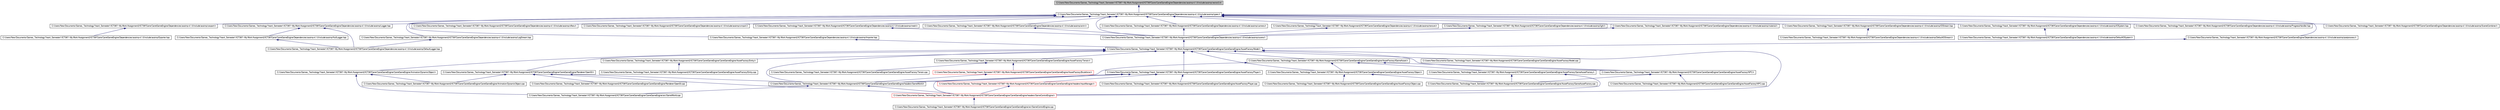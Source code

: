 digraph G
{
  bgcolor="transparent";
  edge [fontname="FreeSans",fontsize=10,labelfontname="FreeSans",labelfontsize=10];
  node [fontname="FreeSans",fontsize=10,shape=record];
  Node1 [label="C:/Users/New/Documents/Games_Technology/Year4_Semester1/ICT397/~My Work/Assignment2/ICT397Carre/CarreGameEngine/Dependencies/assimp-4.1.0/include/assimp/vector2.inl",height=0.2,width=0.4,color="black", fillcolor="grey75", style="filled" fontcolor="black"];
  Node1 -> Node2 [dir=back,color="midnightblue",fontsize=10,style="solid"];
  Node2 [label="C:/Users/New/Documents/Games_Technology/Year4_Semester1/ICT397/~My Work/Assignment2/ICT397Carre/CarreGameEngine/Dependencies/assimp-4.1.0/include/assimp/types.h",height=0.2,width=0.4,color="black",URL="$types_8h.html"];
  Node2 -> Node3 [dir=back,color="midnightblue",fontsize=10,style="solid"];
  Node3 [label="C:/Users/New/Documents/Games_Technology/Year4_Semester1/ICT397/~My Work/Assignment2/ICT397Carre/CarreGameEngine/Dependencies/assimp-4.1.0/include/assimp/anim.h",height=0.2,width=0.4,color="black",URL="$anim_8h.html",tooltip="Defines the data structures in which the imported animations are returned."];
  Node3 -> Node4 [dir=back,color="midnightblue",fontsize=10,style="solid"];
  Node4 [label="C:/Users/New/Documents/Games_Technology/Year4_Semester1/ICT397/~My Work/Assignment2/ICT397Carre/CarreGameEngine/Dependencies/assimp-4.1.0/include/assimp/scene.h",height=0.2,width=0.4,color="black",URL="$scene_8h.html",tooltip="Defines the data structures in which the imported scene is returned."];
  Node4 -> Node5 [dir=back,color="midnightblue",fontsize=10,style="solid"];
  Node5 [label="C:/Users/New/Documents/Games_Technology/Year4_Semester1/ICT397/~My Work/Assignment2/ICT397Carre/CarreGameEngine/CarreGameEngine/AssetFactory/Model.h",height=0.2,width=0.4,color="black",URL="$_model_8h-source.html"];
  Node5 -> Node6 [dir=back,color="midnightblue",fontsize=10,style="solid"];
  Node6 [label="C:/Users/New/Documents/Games_Technology/Year4_Semester1/ICT397/~My Work/Assignment2/ICT397Carre/CarreGameEngine/CarreGameEngine/Animation/DynamicObject.h",height=0.2,width=0.4,color="black",URL="$_dynamic_object_8h-source.html"];
  Node6 -> Node7 [dir=back,color="midnightblue",fontsize=10,style="solid"];
  Node7 [label="C:/Users/New/Documents/Games_Technology/Year4_Semester1/ICT397/~My Work/Assignment2/ICT397Carre/CarreGameEngine/CarreGameEngine/Animation/DynamicObject.cpp",height=0.2,width=0.4,color="black",URL="$_dynamic_object_8cpp-source.html"];
  Node6 -> Node8 [dir=back,color="midnightblue",fontsize=10,style="solid"];
  Node8 [label="C:/Users/New/Documents/Games_Technology/Year4_Semester1/ICT397/~My Work/Assignment2/ICT397Carre/CarreGameEngine/CarreGameEngine/src/GameWorld.cpp",height=0.2,width=0.4,color="black",URL="$_game_world_8cpp-source.html"];
  Node5 -> Node9 [dir=back,color="midnightblue",fontsize=10,style="solid"];
  Node9 [label="C:/Users/New/Documents/Games_Technology/Year4_Semester1/ICT397/~My Work/Assignment2/ICT397Carre/CarreGameEngine/CarreGameEngine/Renderer/OpenGl.h",height=0.2,width=0.4,color="black",URL="$_open_gl_8h-source.html"];
  Node9 -> Node7 [dir=back,color="midnightblue",fontsize=10,style="solid"];
  Node9 -> Node10 [dir=back,color="midnightblue",fontsize=10,style="solid"];
  Node10 [label="C:/Users/New/Documents/Games_Technology/Year4_Semester1/ICT397/~My Work/Assignment2/ICT397Carre/CarreGameEngine/CarreGameEngine/headers/GameWorld.h",height=0.2,width=0.4,color="black",URL="$_game_world_8h-source.html"];
  Node10 -> Node11 [dir=back,color="midnightblue",fontsize=10,style="solid"];
  Node11 [label="C:/Users/New/Documents/Games_Technology/Year4_Semester1/ICT397/~My Work/Assignment2/ICT397Carre/CarreGameEngine/CarreGameEngine/headers/GameControlEngine.h",height=0.2,width=0.4,color="red",URL="$_game_control_engine_8h-source.html"];
  Node11 -> Node12 [dir=back,color="midnightblue",fontsize=10,style="solid"];
  Node12 [label="C:/Users/New/Documents/Games_Technology/Year4_Semester1/ICT397/~My Work/Assignment2/ICT397Carre/CarreGameEngine/CarreGameEngine/src/GameControlEngine.cpp",height=0.2,width=0.4,color="black",URL="$_game_control_engine_8cpp-source.html"];
  Node10 -> Node8 [dir=back,color="midnightblue",fontsize=10,style="solid"];
  Node9 -> Node11 [dir=back,color="midnightblue",fontsize=10,style="solid"];
  Node9 -> Node13 [dir=back,color="midnightblue",fontsize=10,style="solid"];
  Node13 [label="C:/Users/New/Documents/Games_Technology/Year4_Semester1/ICT397/~My Work/Assignment2/ICT397Carre/CarreGameEngine/CarreGameEngine/Renderer/OpenGl.cpp",height=0.2,width=0.4,color="black",URL="$_open_gl_8cpp-source.html"];
  Node5 -> Node14 [dir=back,color="midnightblue",fontsize=10,style="solid"];
  Node14 [label="C:/Users/New/Documents/Games_Technology/Year4_Semester1/ICT397/~My Work/Assignment2/ICT397Carre/CarreGameEngine/CarreGameEngine/AssetFactory/Terrain.h",height=0.2,width=0.4,color="black",URL="$_terrain_8h-source.html"];
  Node14 -> Node15 [dir=back,color="midnightblue",fontsize=10,style="solid"];
  Node15 [label="C:/Users/New/Documents/Games_Technology/Year4_Semester1/ICT397/~My Work/Assignment2/ICT397Carre/CarreGameEngine/CarreGameEngine/AssetFactory/Bruteforce.h",height=0.2,width=0.4,color="red",URL="$_bruteforce_8h-source.html"];
  Node15 -> Node10 [dir=back,color="midnightblue",fontsize=10,style="solid"];
  Node14 -> Node16 [dir=back,color="midnightblue",fontsize=10,style="solid"];
  Node16 [label="C:/Users/New/Documents/Games_Technology/Year4_Semester1/ICT397/~My Work/Assignment2/ICT397Carre/CarreGameEngine/CarreGameEngine/AssetFactory/Terrain.cpp",height=0.2,width=0.4,color="black",URL="$_terrain_8cpp-source.html"];
  Node5 -> Node17 [dir=back,color="midnightblue",fontsize=10,style="solid"];
  Node17 [label="C:/Users/New/Documents/Games_Technology/Year4_Semester1/ICT397/~My Work/Assignment2/ICT397Carre/CarreGameEngine/CarreGameEngine/AssetFactory/Entity.h",height=0.2,width=0.4,color="black",URL="$_entity_8h-source.html"];
  Node17 -> Node18 [dir=back,color="midnightblue",fontsize=10,style="solid"];
  Node18 [label="C:/Users/New/Documents/Games_Technology/Year4_Semester1/ICT397/~My Work/Assignment2/ICT397Carre/CarreGameEngine/CarreGameEngine/AssetFactory/Entity.cpp",height=0.2,width=0.4,color="black",URL="$_entity_8cpp-source.html"];
  Node5 -> Node19 [dir=back,color="midnightblue",fontsize=10,style="solid"];
  Node19 [label="C:/Users/New/Documents/Games_Technology/Year4_Semester1/ICT397/~My Work/Assignment2/ICT397Carre/CarreGameEngine/CarreGameEngine/AssetFactory/IGameAsset.h",height=0.2,width=0.4,color="black",URL="$_i_game_asset_8h-source.html"];
  Node19 -> Node20 [dir=back,color="midnightblue",fontsize=10,style="solid"];
  Node20 [label="C:/Users/New/Documents/Games_Technology/Year4_Semester1/ICT397/~My Work/Assignment2/ICT397Carre/CarreGameEngine/CarreGameEngine/AssetFactory/GameAssetFactory.h",height=0.2,width=0.4,color="black",URL="$_game_asset_factory_8h-source.html"];
  Node20 -> Node21 [dir=back,color="midnightblue",fontsize=10,style="solid"];
  Node21 [label="C:/Users/New/Documents/Games_Technology/Year4_Semester1/ICT397/~My Work/Assignment2/ICT397Carre/CarreGameEngine/CarreGameEngine/AssetFactory/GameAssetFactory.cpp",height=0.2,width=0.4,color="black",URL="$_game_asset_factory_8cpp-source.html"];
  Node20 -> Node11 [dir=back,color="midnightblue",fontsize=10,style="solid"];
  Node19 -> Node22 [dir=back,color="midnightblue",fontsize=10,style="solid"];
  Node22 [label="C:/Users/New/Documents/Games_Technology/Year4_Semester1/ICT397/~My Work/Assignment2/ICT397Carre/CarreGameEngine/CarreGameEngine/AssetFactory/Object.h",height=0.2,width=0.4,color="black",URL="$_object_8h-source.html"];
  Node22 -> Node21 [dir=back,color="midnightblue",fontsize=10,style="solid"];
  Node22 -> Node23 [dir=back,color="midnightblue",fontsize=10,style="solid"];
  Node23 [label="C:/Users/New/Documents/Games_Technology/Year4_Semester1/ICT397/~My Work/Assignment2/ICT397Carre/CarreGameEngine/CarreGameEngine/AssetFactory/Object.cpp",height=0.2,width=0.4,color="black",URL="$_object_8cpp-source.html"];
  Node19 -> Node24 [dir=back,color="midnightblue",fontsize=10,style="solid"];
  Node24 [label="C:/Users/New/Documents/Games_Technology/Year4_Semester1/ICT397/~My Work/Assignment2/ICT397Carre/CarreGameEngine/CarreGameEngine/AssetFactory/NPC.h",height=0.2,width=0.4,color="black",URL="$_n_p_c_8h-source.html"];
  Node24 -> Node21 [dir=back,color="midnightblue",fontsize=10,style="solid"];
  Node24 -> Node25 [dir=back,color="midnightblue",fontsize=10,style="solid"];
  Node25 [label="C:/Users/New/Documents/Games_Technology/Year4_Semester1/ICT397/~My Work/Assignment2/ICT397Carre/CarreGameEngine/CarreGameEngine/AssetFactory/NPC.cpp",height=0.2,width=0.4,color="black",URL="$_n_p_c_8cpp-source.html"];
  Node19 -> Node10 [dir=back,color="midnightblue",fontsize=10,style="solid"];
  Node5 -> Node22 [dir=back,color="midnightblue",fontsize=10,style="solid"];
  Node5 -> Node24 [dir=back,color="midnightblue",fontsize=10,style="solid"];
  Node5 -> Node26 [dir=back,color="midnightblue",fontsize=10,style="solid"];
  Node26 [label="C:/Users/New/Documents/Games_Technology/Year4_Semester1/ICT397/~My Work/Assignment2/ICT397Carre/CarreGameEngine/CarreGameEngine/AssetFactory/Model.cpp",height=0.2,width=0.4,color="black",URL="$_model_8cpp-source.html"];
  Node5 -> Node27 [dir=back,color="midnightblue",fontsize=10,style="solid"];
  Node27 [label="C:/Users/New/Documents/Games_Technology/Year4_Semester1/ICT397/~My Work/Assignment2/ICT397Carre/CarreGameEngine/CarreGameEngine/AssetFactory/Player.h",height=0.2,width=0.4,color="black",URL="$_player_8h-source.html"];
  Node27 -> Node28 [dir=back,color="midnightblue",fontsize=10,style="solid"];
  Node28 [label="C:/Users/New/Documents/Games_Technology/Year4_Semester1/ICT397/~My Work/Assignment2/ICT397Carre/CarreGameEngine/CarreGameEngine/AssetFactory/Player.cpp",height=0.2,width=0.4,color="black",URL="$_player_8cpp-source.html"];
  Node27 -> Node29 [dir=back,color="midnightblue",fontsize=10,style="solid"];
  Node29 [label="C:/Users/New/Documents/Games_Technology/Year4_Semester1/ICT397/~My Work/Assignment2/ICT397Carre/CarreGameEngine/CarreGameEngine/headers/InputManager.h",height=0.2,width=0.4,color="red",URL="$_input_manager_8h-source.html"];
  Node29 -> Node11 [dir=back,color="midnightblue",fontsize=10,style="solid"];
  Node27 -> Node10 [dir=back,color="midnightblue",fontsize=10,style="solid"];
  Node27 -> Node11 [dir=back,color="midnightblue",fontsize=10,style="solid"];
  Node5 -> Node10 [dir=back,color="midnightblue",fontsize=10,style="solid"];
  Node5 -> Node11 [dir=back,color="midnightblue",fontsize=10,style="solid"];
  Node2 -> Node30 [dir=back,color="midnightblue",fontsize=10,style="solid"];
  Node30 [label="C:/Users/New/Documents/Games_Technology/Year4_Semester1/ICT397/~My Work/Assignment2/ICT397Carre/CarreGameEngine/Dependencies/assimp-4.1.0/include/assimp/camera.h",height=0.2,width=0.4,color="black",URL="$_dependencies_2assimp-4_81_80_2include_2assimp_2_camera_8h-source.html"];
  Node30 -> Node4 [dir=back,color="midnightblue",fontsize=10,style="solid"];
  Node2 -> Node31 [dir=back,color="midnightblue",fontsize=10,style="solid"];
  Node31 [label="C:/Users/New/Documents/Games_Technology/Year4_Semester1/ICT397/~My Work/Assignment2/ICT397Carre/CarreGameEngine/Dependencies/assimp-4.1.0/include/assimp/cexport.h",height=0.2,width=0.4,color="black",URL="$cexport_8h.html",tooltip="Defines the C-API for the Assimp export interface."];
  Node31 -> Node32 [dir=back,color="midnightblue",fontsize=10,style="solid"];
  Node32 [label="C:/Users/New/Documents/Games_Technology/Year4_Semester1/ICT397/~My Work/Assignment2/ICT397Carre/CarreGameEngine/Dependencies/assimp-4.1.0/include/assimp/Exporter.hpp",height=0.2,width=0.4,color="black",URL="$_exporter_8hpp.html",tooltip="Defines the CPP-API for the Assimp export interface."];
  Node2 -> Node33 [dir=back,color="midnightblue",fontsize=10,style="solid"];
  Node33 [label="C:/Users/New/Documents/Games_Technology/Year4_Semester1/ICT397/~My Work/Assignment2/ICT397Carre/CarreGameEngine/Dependencies/assimp-4.1.0/include/assimp/cfileio.h",height=0.2,width=0.4,color="black",URL="$cfileio_8h.html",tooltip="Defines generic C routines to access memory-mapped files."];
  Node2 -> Node34 [dir=back,color="midnightblue",fontsize=10,style="solid"];
  Node34 [label="C:/Users/New/Documents/Games_Technology/Year4_Semester1/ICT397/~My Work/Assignment2/ICT397Carre/CarreGameEngine/Dependencies/assimp-4.1.0/include/assimp/cimport.h",height=0.2,width=0.4,color="black",URL="$cimport_8h.html",tooltip="Defines the C-API to the Open Asset Import Library."];
  Node2 -> Node35 [dir=back,color="midnightblue",fontsize=10,style="solid"];
  Node35 [label="C:/Users/New/Documents/Games_Technology/Year4_Semester1/ICT397/~My Work/Assignment2/ICT397Carre/CarreGameEngine/Dependencies/assimp-4.1.0/include/assimp/Logger.hpp",height=0.2,width=0.4,color="black",URL="$_logger_8hpp.html",tooltip="Abstract base class &#39;Logger&#39;, base of the logging system."];
  Node35 -> Node36 [dir=back,color="midnightblue",fontsize=10,style="solid"];
  Node36 [label="C:/Users/New/Documents/Games_Technology/Year4_Semester1/ICT397/~My Work/Assignment2/ICT397Carre/CarreGameEngine/Dependencies/assimp-4.1.0/include/assimp/DefaultLogger.hpp",height=0.2,width=0.4,color="black",URL="$_default_logger_8hpp.html"];
  Node35 -> Node37 [dir=back,color="midnightblue",fontsize=10,style="solid"];
  Node37 [label="C:/Users/New/Documents/Games_Technology/Year4_Semester1/ICT397/~My Work/Assignment2/ICT397Carre/CarreGameEngine/Dependencies/assimp-4.1.0/include/assimp/NullLogger.hpp",height=0.2,width=0.4,color="black",URL="$_null_logger_8hpp.html",tooltip="Dummy logger."];
  Node37 -> Node36 [dir=back,color="midnightblue",fontsize=10,style="solid"];
  Node2 -> Node38 [dir=back,color="midnightblue",fontsize=10,style="solid"];
  Node38 [label="C:/Users/New/Documents/Games_Technology/Year4_Semester1/ICT397/~My Work/Assignment2/ICT397Carre/CarreGameEngine/Dependencies/assimp-4.1.0/include/assimp/LogStream.hpp",height=0.2,width=0.4,color="black",URL="$_log_stream_8hpp.html",tooltip="Abstract base class &#39;LogStream&#39;, representing an output log stream."];
  Node38 -> Node36 [dir=back,color="midnightblue",fontsize=10,style="solid"];
  Node2 -> Node39 [dir=back,color="midnightblue",fontsize=10,style="solid"];
  Node39 [label="C:/Users/New/Documents/Games_Technology/Year4_Semester1/ICT397/~My Work/Assignment2/ICT397Carre/CarreGameEngine/Dependencies/assimp-4.1.0/include/assimp/Importer.hpp",height=0.2,width=0.4,color="black",URL="$_importer_8hpp.html",tooltip="Defines the C++-API to the Open Asset Import Library."];
  Node39 -> Node5 [dir=back,color="midnightblue",fontsize=10,style="solid"];
  Node2 -> Node40 [dir=back,color="midnightblue",fontsize=10,style="solid"];
  Node40 [label="C:/Users/New/Documents/Games_Technology/Year4_Semester1/ICT397/~My Work/Assignment2/ICT397Carre/CarreGameEngine/Dependencies/assimp-4.1.0/include/assimp/IOStream.hpp",height=0.2,width=0.4,color="black",URL="$_i_o_stream_8hpp.html",tooltip="File I/O wrappers for C++."];
  Node40 -> Node41 [dir=back,color="midnightblue",fontsize=10,style="solid"];
  Node41 [label="C:/Users/New/Documents/Games_Technology/Year4_Semester1/ICT397/~My Work/Assignment2/ICT397Carre/CarreGameEngine/Dependencies/assimp-4.1.0/include/assimp/DefaultIOStream.h",height=0.2,width=0.4,color="black",URL="$_default_i_o_stream_8h-source.html"];
  Node2 -> Node42 [dir=back,color="midnightblue",fontsize=10,style="solid"];
  Node42 [label="C:/Users/New/Documents/Games_Technology/Year4_Semester1/ICT397/~My Work/Assignment2/ICT397Carre/CarreGameEngine/Dependencies/assimp-4.1.0/include/assimp/IOSystem.hpp",height=0.2,width=0.4,color="black",URL="$_i_o_system_8hpp.html",tooltip="File system wrapper for C++. Inherit this class to supply custom file handling logic..."];
  Node42 -> Node43 [dir=back,color="midnightblue",fontsize=10,style="solid"];
  Node43 [label="C:/Users/New/Documents/Games_Technology/Year4_Semester1/ICT397/~My Work/Assignment2/ICT397Carre/CarreGameEngine/Dependencies/assimp-4.1.0/include/assimp/DefaultIOSystem.h",height=0.2,width=0.4,color="black",URL="$_default_i_o_system_8h-source.html"];
  Node2 -> Node44 [dir=back,color="midnightblue",fontsize=10,style="solid"];
  Node44 [label="C:/Users/New/Documents/Games_Technology/Year4_Semester1/ICT397/~My Work/Assignment2/ICT397Carre/CarreGameEngine/Dependencies/assimp-4.1.0/include/assimp/light.h",height=0.2,width=0.4,color="black",URL="$light_8h.html",tooltip="Defines the aiLight data structure."];
  Node44 -> Node4 [dir=back,color="midnightblue",fontsize=10,style="solid"];
  Node2 -> Node45 [dir=back,color="midnightblue",fontsize=10,style="solid"];
  Node45 [label="C:/Users/New/Documents/Games_Technology/Year4_Semester1/ICT397/~My Work/Assignment2/ICT397Carre/CarreGameEngine/Dependencies/assimp-4.1.0/include/assimp/material.h",height=0.2,width=0.4,color="black",URL="$material_8h.html",tooltip="Defines the material system of the library."];
  Node45 -> Node4 [dir=back,color="midnightblue",fontsize=10,style="solid"];
  Node2 -> Node46 [dir=back,color="midnightblue",fontsize=10,style="solid"];
  Node46 [label="C:/Users/New/Documents/Games_Technology/Year4_Semester1/ICT397/~My Work/Assignment2/ICT397Carre/CarreGameEngine/Dependencies/assimp-4.1.0/include/assimp/mesh.h",height=0.2,width=0.4,color="black",URL="$_dependencies_2assimp-4_81_80_2include_2assimp_2_mesh_8h-source.html"];
  Node46 -> Node4 [dir=back,color="midnightblue",fontsize=10,style="solid"];
  Node2 -> Node47 [dir=back,color="midnightblue",fontsize=10,style="solid"];
  Node47 [label="C:/Users/New/Documents/Games_Technology/Year4_Semester1/ICT397/~My Work/Assignment2/ICT397Carre/CarreGameEngine/Dependencies/assimp-4.1.0/include/assimp/postprocess.h",height=0.2,width=0.4,color="black",URL="$postprocess_8h.html",tooltip="Definitions for import post processing steps."];
  Node47 -> Node5 [dir=back,color="midnightblue",fontsize=10,style="solid"];
  Node2 -> Node48 [dir=back,color="midnightblue",fontsize=10,style="solid"];
  Node48 [label="C:/Users/New/Documents/Games_Technology/Year4_Semester1/ICT397/~My Work/Assignment2/ICT397Carre/CarreGameEngine/Dependencies/assimp-4.1.0/include/assimp/ProgressHandler.hpp",height=0.2,width=0.4,color="black",URL="$_progress_handler_8hpp.html",tooltip="Abstract base class &#39;ProgressHandler&#39;."];
  Node2 -> Node4 [dir=back,color="midnightblue",fontsize=10,style="solid"];
  Node2 -> Node49 [dir=back,color="midnightblue",fontsize=10,style="solid"];
  Node49 [label="C:/Users/New/Documents/Games_Technology/Year4_Semester1/ICT397/~My Work/Assignment2/ICT397Carre/CarreGameEngine/Dependencies/assimp-4.1.0/include/assimp/texture.h",height=0.2,width=0.4,color="black",URL="$texture_8h.html",tooltip="Defines texture helper structures for the library."];
  Node49 -> Node4 [dir=back,color="midnightblue",fontsize=10,style="solid"];
  Node2 -> Node50 [dir=back,color="midnightblue",fontsize=10,style="solid"];
  Node50 [label="C:/Users/New/Documents/Games_Technology/Year4_Semester1/ICT397/~My Work/Assignment2/ICT397Carre/CarreGameEngine/Dependencies/assimp-4.1.0/include/assimp/SceneCombiner.h",height=0.2,width=0.4,color="black",URL="$_scene_combiner_8h-source.html"];
}
